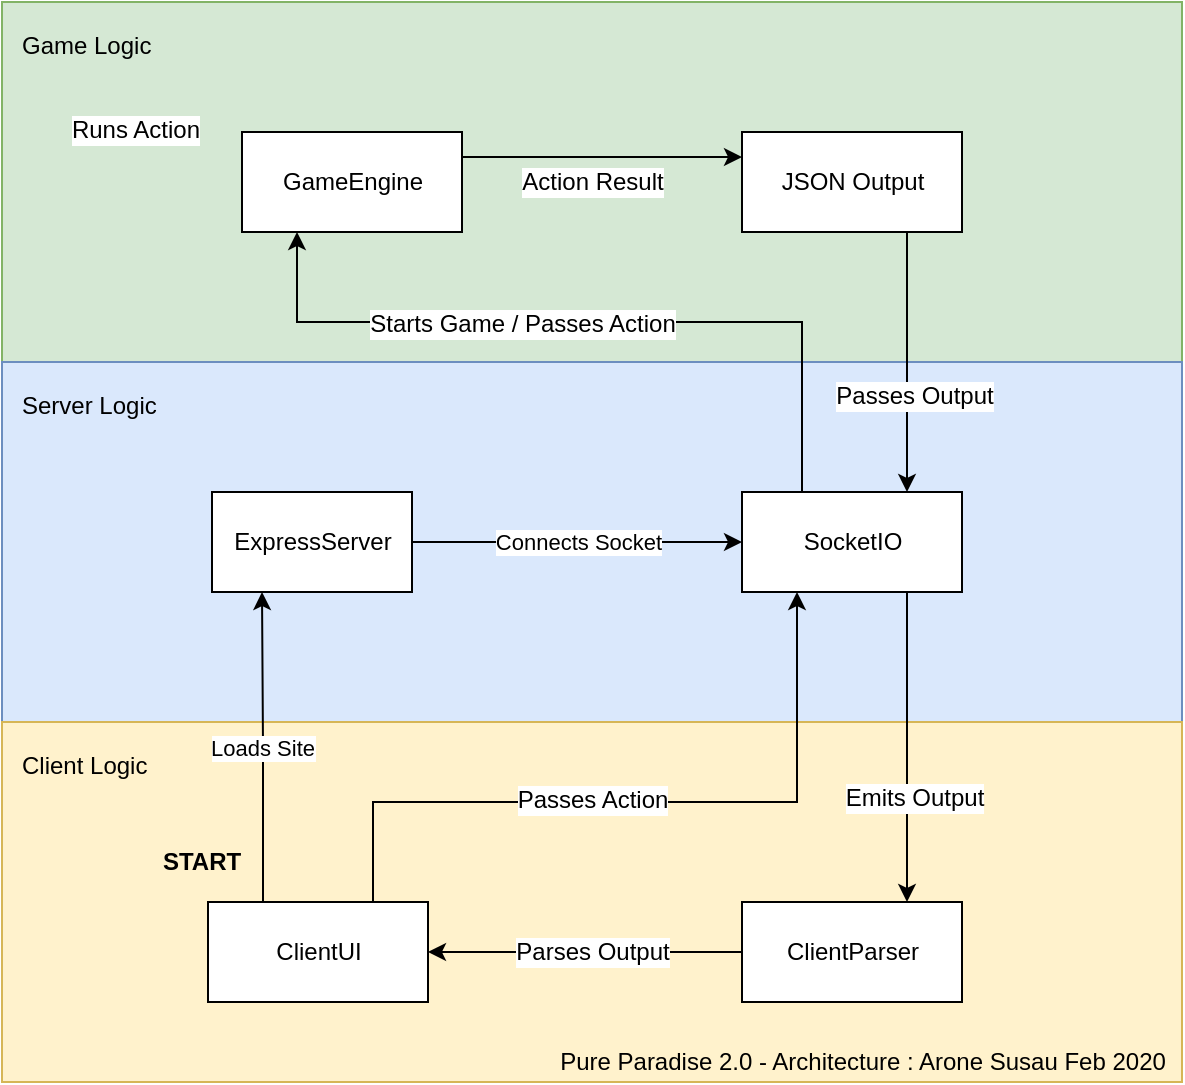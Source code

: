 <mxfile version="12.7.0" type="device"><diagram id="XVHy-a_qd7WbMnddOMc7" name="Page-1"><mxGraphModel dx="2066" dy="1105" grid="1" gridSize="10" guides="1" tooltips="1" connect="1" arrows="1" fold="1" page="1" pageScale="1" pageWidth="827" pageHeight="1169" math="0" shadow="0"><root><mxCell id="0"/><mxCell id="1" parent="0"/><mxCell id="XlKLjX2918mO7JbM2PCo-1" value="Game Logic" style="rounded=0;whiteSpace=wrap;html=1;verticalAlign=top;align=left;spacing=10;fillColor=#d5e8d4;strokeColor=#82b366;" vertex="1" parent="1"><mxGeometry width="590" height="180" as="geometry"/></mxCell><mxCell id="XlKLjX2918mO7JbM2PCo-2" value="Server Logic" style="rounded=0;whiteSpace=wrap;html=1;verticalAlign=top;align=left;spacing=10;fillColor=#dae8fc;strokeColor=#6c8ebf;" vertex="1" parent="1"><mxGeometry y="180" width="590" height="180" as="geometry"/></mxCell><mxCell id="XlKLjX2918mO7JbM2PCo-3" value="Client Logic" style="rounded=0;whiteSpace=wrap;html=1;verticalAlign=top;align=left;spacing=10;fillColor=#fff2cc;strokeColor=#d6b656;" vertex="1" parent="1"><mxGeometry y="360" width="590" height="180" as="geometry"/></mxCell><mxCell id="XlKLjX2918mO7JbM2PCo-16" value="Loads Site" style="edgeStyle=orthogonalEdgeStyle;rounded=0;orthogonalLoop=1;jettySize=auto;html=1;entryX=0.25;entryY=1;entryDx=0;entryDy=0;exitX=0.25;exitY=0;exitDx=0;exitDy=0;" edge="1" parent="1" source="XlKLjX2918mO7JbM2PCo-7" target="XlKLjX2918mO7JbM2PCo-14"><mxGeometry relative="1" as="geometry"/></mxCell><mxCell id="XlKLjX2918mO7JbM2PCo-32" style="edgeStyle=orthogonalEdgeStyle;rounded=0;orthogonalLoop=1;jettySize=auto;html=1;exitX=0.75;exitY=0;exitDx=0;exitDy=0;entryX=0.25;entryY=1;entryDx=0;entryDy=0;" edge="1" parent="1" source="XlKLjX2918mO7JbM2PCo-7" target="XlKLjX2918mO7JbM2PCo-8"><mxGeometry relative="1" as="geometry"><Array as="points"><mxPoint x="186" y="400"/><mxPoint x="398" y="400"/></Array></mxGeometry></mxCell><mxCell id="XlKLjX2918mO7JbM2PCo-33" value="Passes Action" style="text;html=1;align=center;verticalAlign=middle;resizable=0;points=[];labelBackgroundColor=#ffffff;" vertex="1" connectable="0" parent="XlKLjX2918mO7JbM2PCo-32"><mxGeometry x="0.185" y="1" relative="1" as="geometry"><mxPoint x="-58.5" as="offset"/></mxGeometry></mxCell><mxCell id="XlKLjX2918mO7JbM2PCo-7" value="ClientUI" style="html=1;align=center;" vertex="1" parent="1"><mxGeometry x="103" y="450" width="110" height="50" as="geometry"/></mxCell><mxCell id="XlKLjX2918mO7JbM2PCo-20" style="edgeStyle=orthogonalEdgeStyle;rounded=0;orthogonalLoop=1;jettySize=auto;html=1;exitX=0.25;exitY=0;exitDx=0;exitDy=0;entryX=0.25;entryY=1;entryDx=0;entryDy=0;" edge="1" parent="1" source="XlKLjX2918mO7JbM2PCo-8" target="XlKLjX2918mO7JbM2PCo-9"><mxGeometry relative="1" as="geometry"><Array as="points"><mxPoint x="400" y="160"/><mxPoint x="148" y="160"/></Array></mxGeometry></mxCell><mxCell id="XlKLjX2918mO7JbM2PCo-21" value="Starts Game / Passes Action" style="text;html=1;align=center;verticalAlign=middle;resizable=0;points=[];labelBackgroundColor=#ffffff;" vertex="1" connectable="0" parent="XlKLjX2918mO7JbM2PCo-20"><mxGeometry x="0.412" y="1" relative="1" as="geometry"><mxPoint x="44.5" as="offset"/></mxGeometry></mxCell><mxCell id="XlKLjX2918mO7JbM2PCo-27" style="edgeStyle=orthogonalEdgeStyle;rounded=0;orthogonalLoop=1;jettySize=auto;html=1;exitX=0.75;exitY=1;exitDx=0;exitDy=0;entryX=0.75;entryY=0;entryDx=0;entryDy=0;" edge="1" parent="1" source="XlKLjX2918mO7JbM2PCo-8" target="XlKLjX2918mO7JbM2PCo-15"><mxGeometry relative="1" as="geometry"/></mxCell><mxCell id="XlKLjX2918mO7JbM2PCo-28" value="Emits Output" style="text;html=1;align=center;verticalAlign=middle;resizable=0;points=[];labelBackgroundColor=#ffffff;" vertex="1" connectable="0" parent="XlKLjX2918mO7JbM2PCo-27"><mxGeometry x="0.329" y="3" relative="1" as="geometry"><mxPoint as="offset"/></mxGeometry></mxCell><mxCell id="XlKLjX2918mO7JbM2PCo-8" value="SocketIO" style="html=1;align=center;" vertex="1" parent="1"><mxGeometry x="370" y="245" width="110" height="50" as="geometry"/></mxCell><mxCell id="XlKLjX2918mO7JbM2PCo-22" style="edgeStyle=orthogonalEdgeStyle;rounded=0;orthogonalLoop=1;jettySize=auto;html=1;exitX=1;exitY=0.25;exitDx=0;exitDy=0;entryX=0;entryY=0.25;entryDx=0;entryDy=0;" edge="1" parent="1" source="XlKLjX2918mO7JbM2PCo-9" target="XlKLjX2918mO7JbM2PCo-10"><mxGeometry relative="1" as="geometry"/></mxCell><mxCell id="XlKLjX2918mO7JbM2PCo-23" value="Action Result" style="text;html=1;align=center;verticalAlign=middle;resizable=0;points=[];labelBackgroundColor=#ffffff;" vertex="1" connectable="0" parent="XlKLjX2918mO7JbM2PCo-22"><mxGeometry x="0.357" y="5" relative="1" as="geometry"><mxPoint x="-30" y="17.5" as="offset"/></mxGeometry></mxCell><mxCell id="XlKLjX2918mO7JbM2PCo-9" value="GameEngine" style="html=1;align=center;" vertex="1" parent="1"><mxGeometry x="120" y="65" width="110" height="50" as="geometry"/></mxCell><mxCell id="XlKLjX2918mO7JbM2PCo-25" style="edgeStyle=orthogonalEdgeStyle;rounded=0;orthogonalLoop=1;jettySize=auto;html=1;exitX=0.75;exitY=1;exitDx=0;exitDy=0;entryX=0.75;entryY=0;entryDx=0;entryDy=0;" edge="1" parent="1" source="XlKLjX2918mO7JbM2PCo-10" target="XlKLjX2918mO7JbM2PCo-8"><mxGeometry relative="1" as="geometry"/></mxCell><mxCell id="XlKLjX2918mO7JbM2PCo-26" value="Passes Output" style="text;html=1;align=center;verticalAlign=middle;resizable=0;points=[];labelBackgroundColor=#ffffff;" vertex="1" connectable="0" parent="XlKLjX2918mO7JbM2PCo-25"><mxGeometry x="0.262" y="3" relative="1" as="geometry"><mxPoint as="offset"/></mxGeometry></mxCell><mxCell id="XlKLjX2918mO7JbM2PCo-10" value="JSON Output" style="html=1;align=center;" vertex="1" parent="1"><mxGeometry x="370" y="65" width="110" height="50" as="geometry"/></mxCell><mxCell id="XlKLjX2918mO7JbM2PCo-19" value="Connects Socket" style="edgeStyle=orthogonalEdgeStyle;rounded=0;orthogonalLoop=1;jettySize=auto;html=1;exitX=1;exitY=0.5;exitDx=0;exitDy=0;entryX=0;entryY=0.5;entryDx=0;entryDy=0;" edge="1" parent="1" source="XlKLjX2918mO7JbM2PCo-14" target="XlKLjX2918mO7JbM2PCo-8"><mxGeometry relative="1" as="geometry"/></mxCell><mxCell id="XlKLjX2918mO7JbM2PCo-14" value="ExpressServer" style="html=1;align=center;" vertex="1" parent="1"><mxGeometry x="105" y="245" width="100" height="50" as="geometry"/></mxCell><mxCell id="XlKLjX2918mO7JbM2PCo-29" style="edgeStyle=orthogonalEdgeStyle;rounded=0;orthogonalLoop=1;jettySize=auto;html=1;exitX=0;exitY=0.5;exitDx=0;exitDy=0;" edge="1" parent="1" source="XlKLjX2918mO7JbM2PCo-15" target="XlKLjX2918mO7JbM2PCo-7"><mxGeometry relative="1" as="geometry"/></mxCell><mxCell id="XlKLjX2918mO7JbM2PCo-30" value="Parses Output" style="text;html=1;align=center;verticalAlign=middle;resizable=0;points=[];labelBackgroundColor=#ffffff;" vertex="1" connectable="0" parent="XlKLjX2918mO7JbM2PCo-29"><mxGeometry x="0.35" y="3" relative="1" as="geometry"><mxPoint x="31" y="-3" as="offset"/></mxGeometry></mxCell><mxCell id="XlKLjX2918mO7JbM2PCo-15" value="ClientParser" style="html=1;align=center;" vertex="1" parent="1"><mxGeometry x="370" y="450" width="110" height="50" as="geometry"/></mxCell><mxCell id="XlKLjX2918mO7JbM2PCo-34" value="&lt;b&gt;START&lt;/b&gt;" style="text;html=1;strokeColor=none;fillColor=none;align=center;verticalAlign=middle;whiteSpace=wrap;rounded=0;" vertex="1" parent="1"><mxGeometry x="80" y="420" width="40" height="20" as="geometry"/></mxCell><mxCell id="XlKLjX2918mO7JbM2PCo-36" value="Runs Action" style="shape=image;html=1;verticalAlign=middle;verticalLabelPosition=middle;labelBackgroundColor=#ffffff;imageAspect=0;aspect=fixed;image=https://cdn1.iconfinder.com/data/icons/simple-arrow/512/arrow_17-128.png;align=right;flipH=1;labelPosition=left;" vertex="1" parent="1"><mxGeometry x="100" y="40" width="48" height="48" as="geometry"/></mxCell><mxCell id="XlKLjX2918mO7JbM2PCo-40" value="Pure Paradise 2.0 - Architecture : Arone Susau Feb 2020" style="text;html=1;align=center;verticalAlign=middle;resizable=0;points=[];autosize=1;" vertex="1" parent="1"><mxGeometry x="270" y="520" width="320" height="20" as="geometry"/></mxCell></root></mxGraphModel></diagram></mxfile>